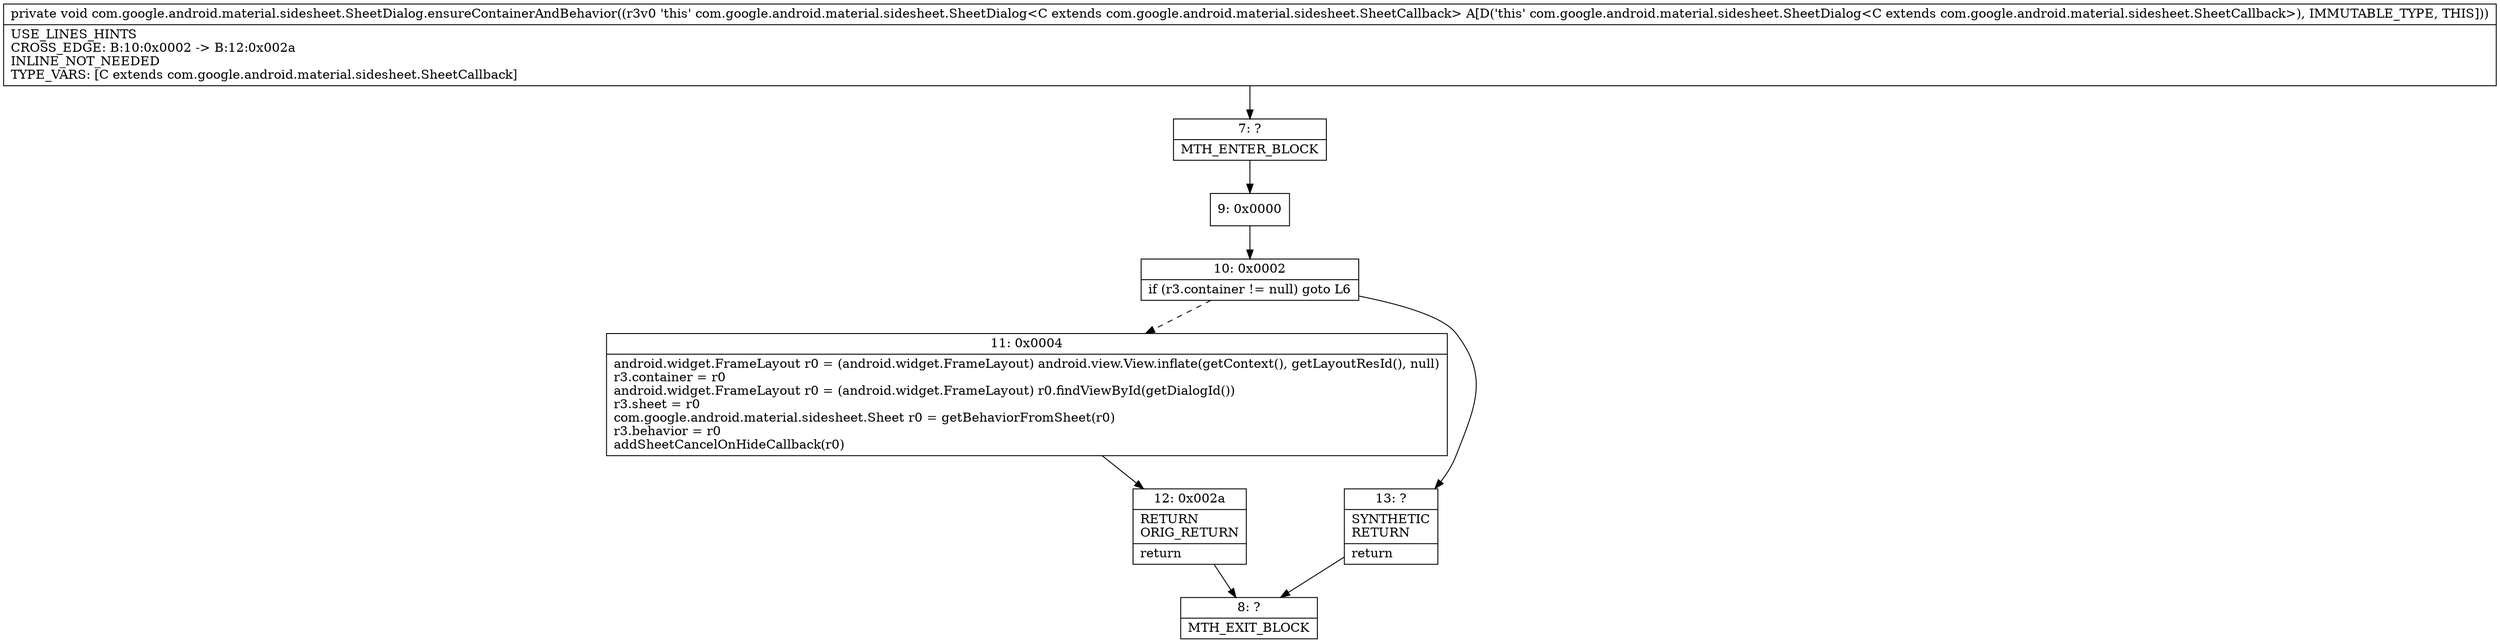 digraph "CFG forcom.google.android.material.sidesheet.SheetDialog.ensureContainerAndBehavior()V" {
Node_7 [shape=record,label="{7\:\ ?|MTH_ENTER_BLOCK\l}"];
Node_9 [shape=record,label="{9\:\ 0x0000}"];
Node_10 [shape=record,label="{10\:\ 0x0002|if (r3.container != null) goto L6\l}"];
Node_11 [shape=record,label="{11\:\ 0x0004|android.widget.FrameLayout r0 = (android.widget.FrameLayout) android.view.View.inflate(getContext(), getLayoutResId(), null)\lr3.container = r0\landroid.widget.FrameLayout r0 = (android.widget.FrameLayout) r0.findViewById(getDialogId())\lr3.sheet = r0\lcom.google.android.material.sidesheet.Sheet r0 = getBehaviorFromSheet(r0)\lr3.behavior = r0\laddSheetCancelOnHideCallback(r0)\l}"];
Node_12 [shape=record,label="{12\:\ 0x002a|RETURN\lORIG_RETURN\l|return\l}"];
Node_8 [shape=record,label="{8\:\ ?|MTH_EXIT_BLOCK\l}"];
Node_13 [shape=record,label="{13\:\ ?|SYNTHETIC\lRETURN\l|return\l}"];
MethodNode[shape=record,label="{private void com.google.android.material.sidesheet.SheetDialog.ensureContainerAndBehavior((r3v0 'this' com.google.android.material.sidesheet.SheetDialog\<C extends com.google.android.material.sidesheet.SheetCallback\> A[D('this' com.google.android.material.sidesheet.SheetDialog\<C extends com.google.android.material.sidesheet.SheetCallback\>), IMMUTABLE_TYPE, THIS]))  | USE_LINES_HINTS\lCROSS_EDGE: B:10:0x0002 \-\> B:12:0x002a\lINLINE_NOT_NEEDED\lTYPE_VARS: [C extends com.google.android.material.sidesheet.SheetCallback]\l}"];
MethodNode -> Node_7;Node_7 -> Node_9;
Node_9 -> Node_10;
Node_10 -> Node_11[style=dashed];
Node_10 -> Node_13;
Node_11 -> Node_12;
Node_12 -> Node_8;
Node_13 -> Node_8;
}

